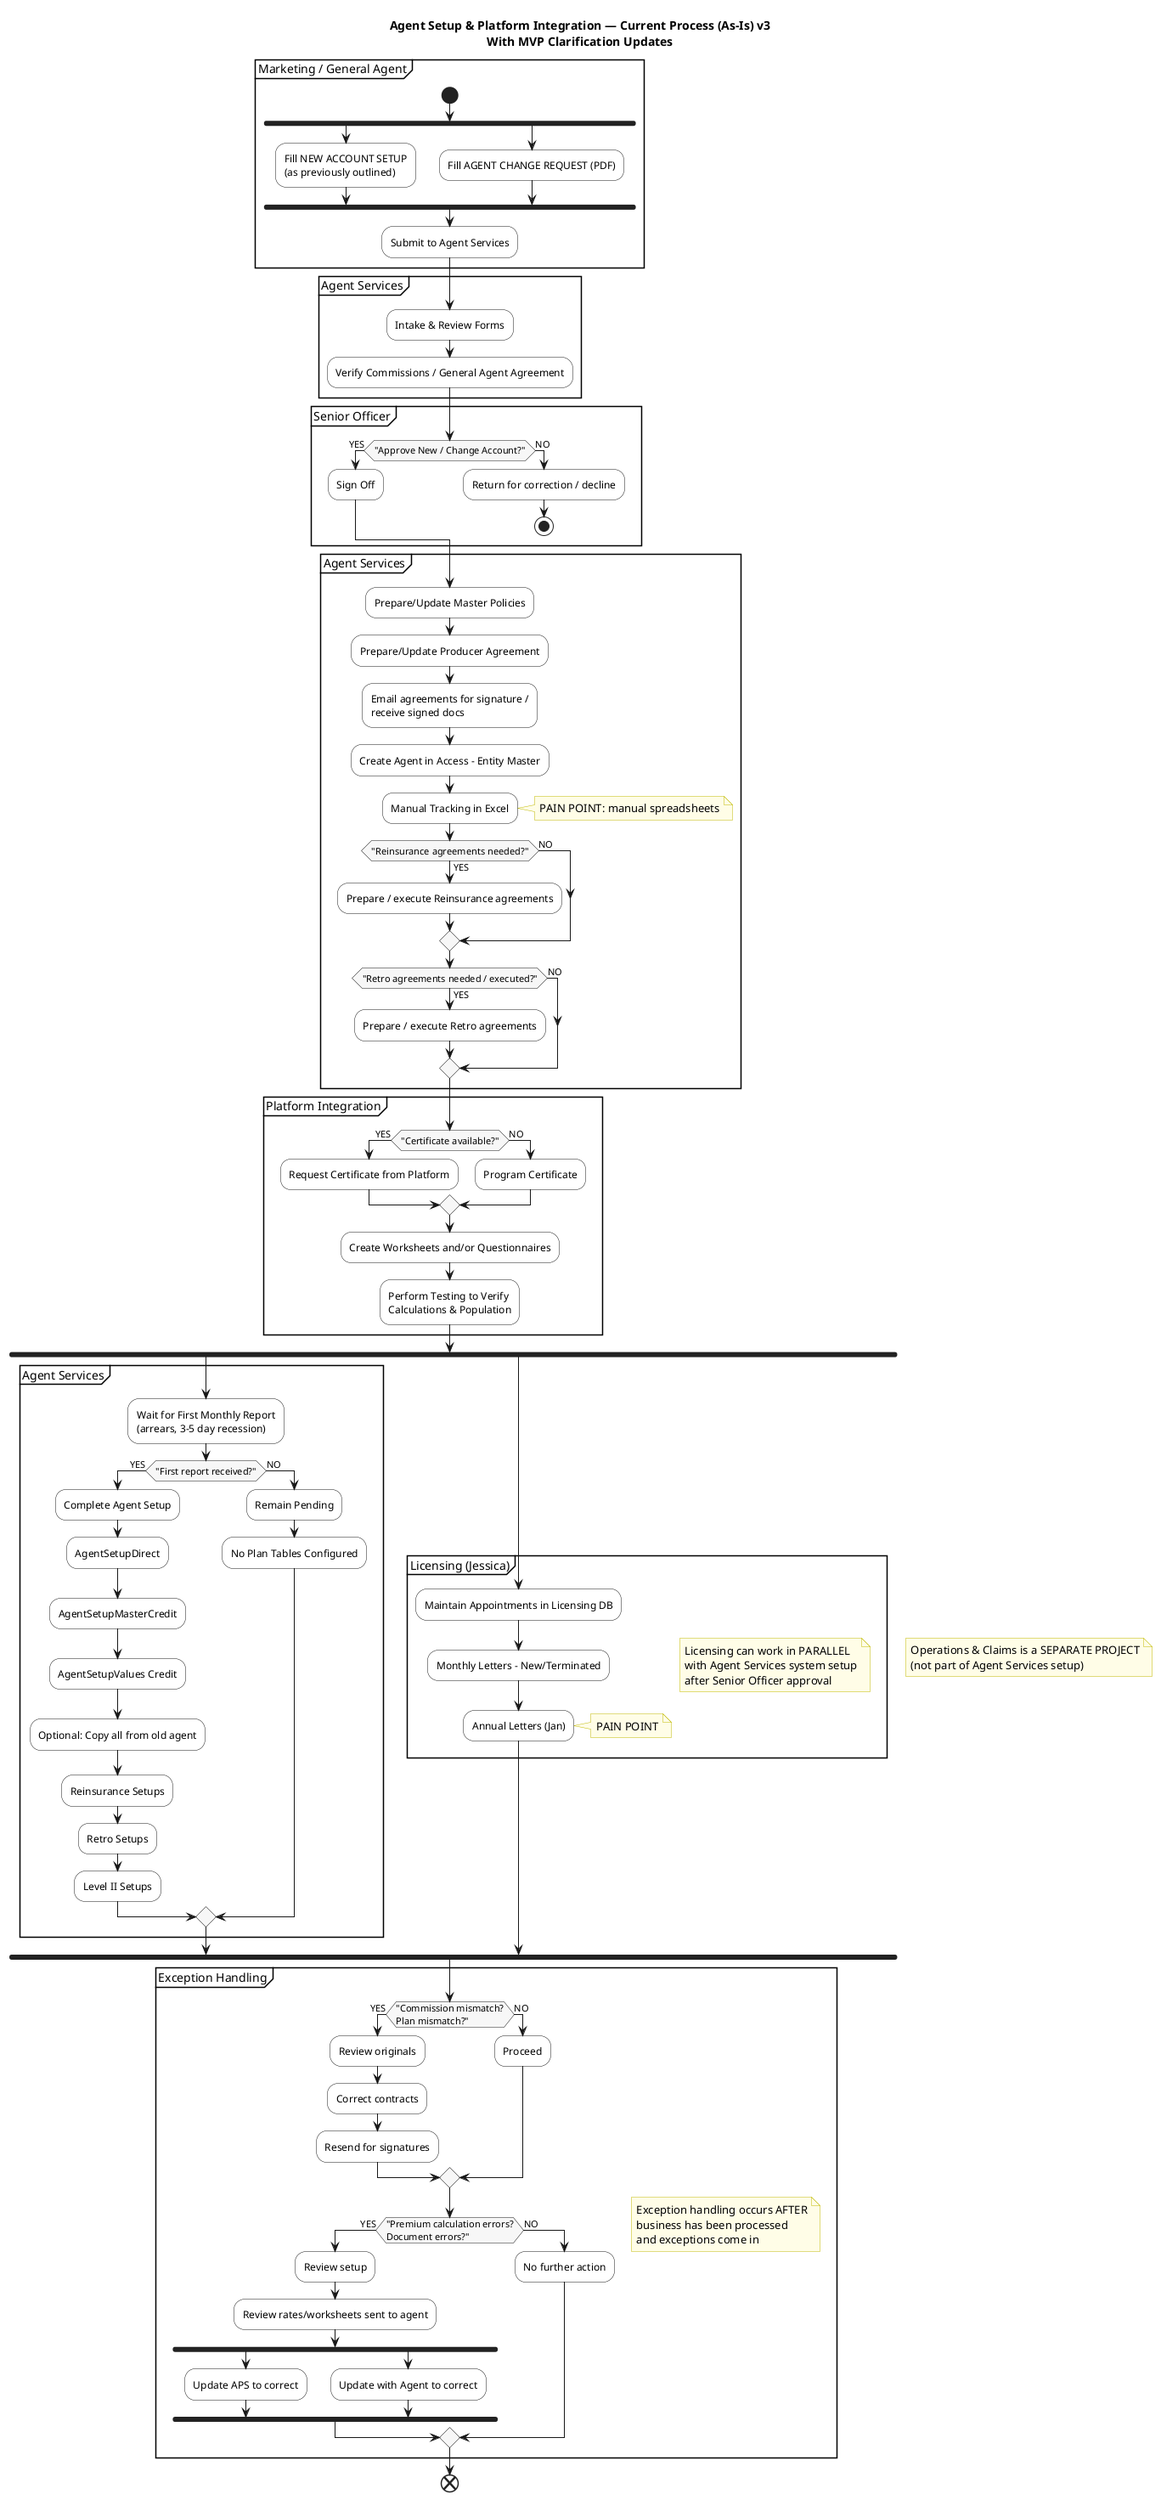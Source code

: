 @startuml
title Agent Setup & Platform Integration — Current Process (As-Is) v3\nWith MVP Clarification Updates

skinparam activity {
  BackgroundColor White
  BarColor #222
  StartColor #222
  EndColor #222
  DiamondBackgroundColor #f7f7f7
}
skinparam note {
  BackgroundColor #fffde7
  BorderColor #c0b800
}

partition "Marketing / General Agent" {
  start
  fork
    :Fill NEW ACCOUNT SETUP\n(as previously outlined);
  fork again
    :Fill AGENT CHANGE REQUEST (PDF);
  end fork
  :Submit to Agent Services;
}

partition "Agent Services" {
  :Intake & Review Forms;
  :Verify Commissions / General Agent Agreement;
}

partition "Senior Officer" {
  if ("Approve New / Change Account?") then (YES)
    :Sign Off;
  else (NO)
    :Return for correction / decline;
    stop
  endif
}

partition "Agent Services" {
  :Prepare/Update Master Policies;
  :Prepare/Update Producer Agreement;
  :Email agreements for signature /\nreceive signed docs;
  :Create Agent in Access – Entity Master;
  :Manual Tracking in Excel;
  note right
    PAIN POINT: manual spreadsheets
  end note

  if ("Reinsurance agreements needed?") then (YES)
    :Prepare / execute Reinsurance agreements;
  else (NO)
  endif

  if ("Retro agreements needed / executed?") then (YES)
    :Prepare / execute Retro agreements;
  else (NO)
  endif
}

partition "Platform Integration" {
  if ("Certificate available?") then (YES)
    :Request Certificate from Platform;
  else (NO)
    :Program Certificate;
  endif

  :Create Worksheets and/or Questionnaires;
  :Perform Testing to Verify\nCalculations & Population;
}

' -------------------- PARALLEL PROCESSES AFTER SENIOR OFFICER APPROVAL --------------------
fork

partition "Agent Services" {
  :Wait for First Monthly Report\n(arrears, 3–5 day recession);
  if ("First report received?") then (YES)
    :Complete Agent Setup;
    :AgentSetupDirect;
    :AgentSetupMasterCredit;
    :AgentSetupValues Credit;
    :Optional: Copy all from old agent;
    :Reinsurance Setups;
    :Retro Setups;
    :Level II Setups;
  else (NO)
    :Remain Pending;
    :No Plan Tables Configured;
  endif
}

fork again

partition "Licensing (Jessica)" {
  note right
    Licensing can work in PARALLEL
    with Agent Services system setup
    after Senior Officer approval
  end note
  :Maintain Appointments in Licensing DB;
  :Monthly Letters – New/Terminated;
  :Annual Letters (Jan);
  note right
    PAIN POINT
  end note
}

end fork

note right
  Operations & Claims is a SEPARATE PROJECT
  (not part of Agent Services setup)
end note

' -------------------- EXCEPTION HANDLING (AFTER BUSINESS PROCESSING) --------------------
partition "Exception Handling" {
  note right
    Exception handling occurs AFTER
    business has been processed
    and exceptions come in
  end note
  
  if ("Commission mismatch?\nPlan mismatch?") then (YES)
    :Review originals;
    :Correct contracts;
    :Resend for signatures;
  else (NO)
    :Proceed;
  endif

  if ("Premium calculation errors?\nDocument errors?") then (YES)
    :Review setup;
    :Review rates/worksheets sent to agent;
    fork
      :Update APS to correct;
    fork again
      :Update with Agent to correct;
    end fork
  else (NO)
    :No further action;
  endif
}

end
@enduml
